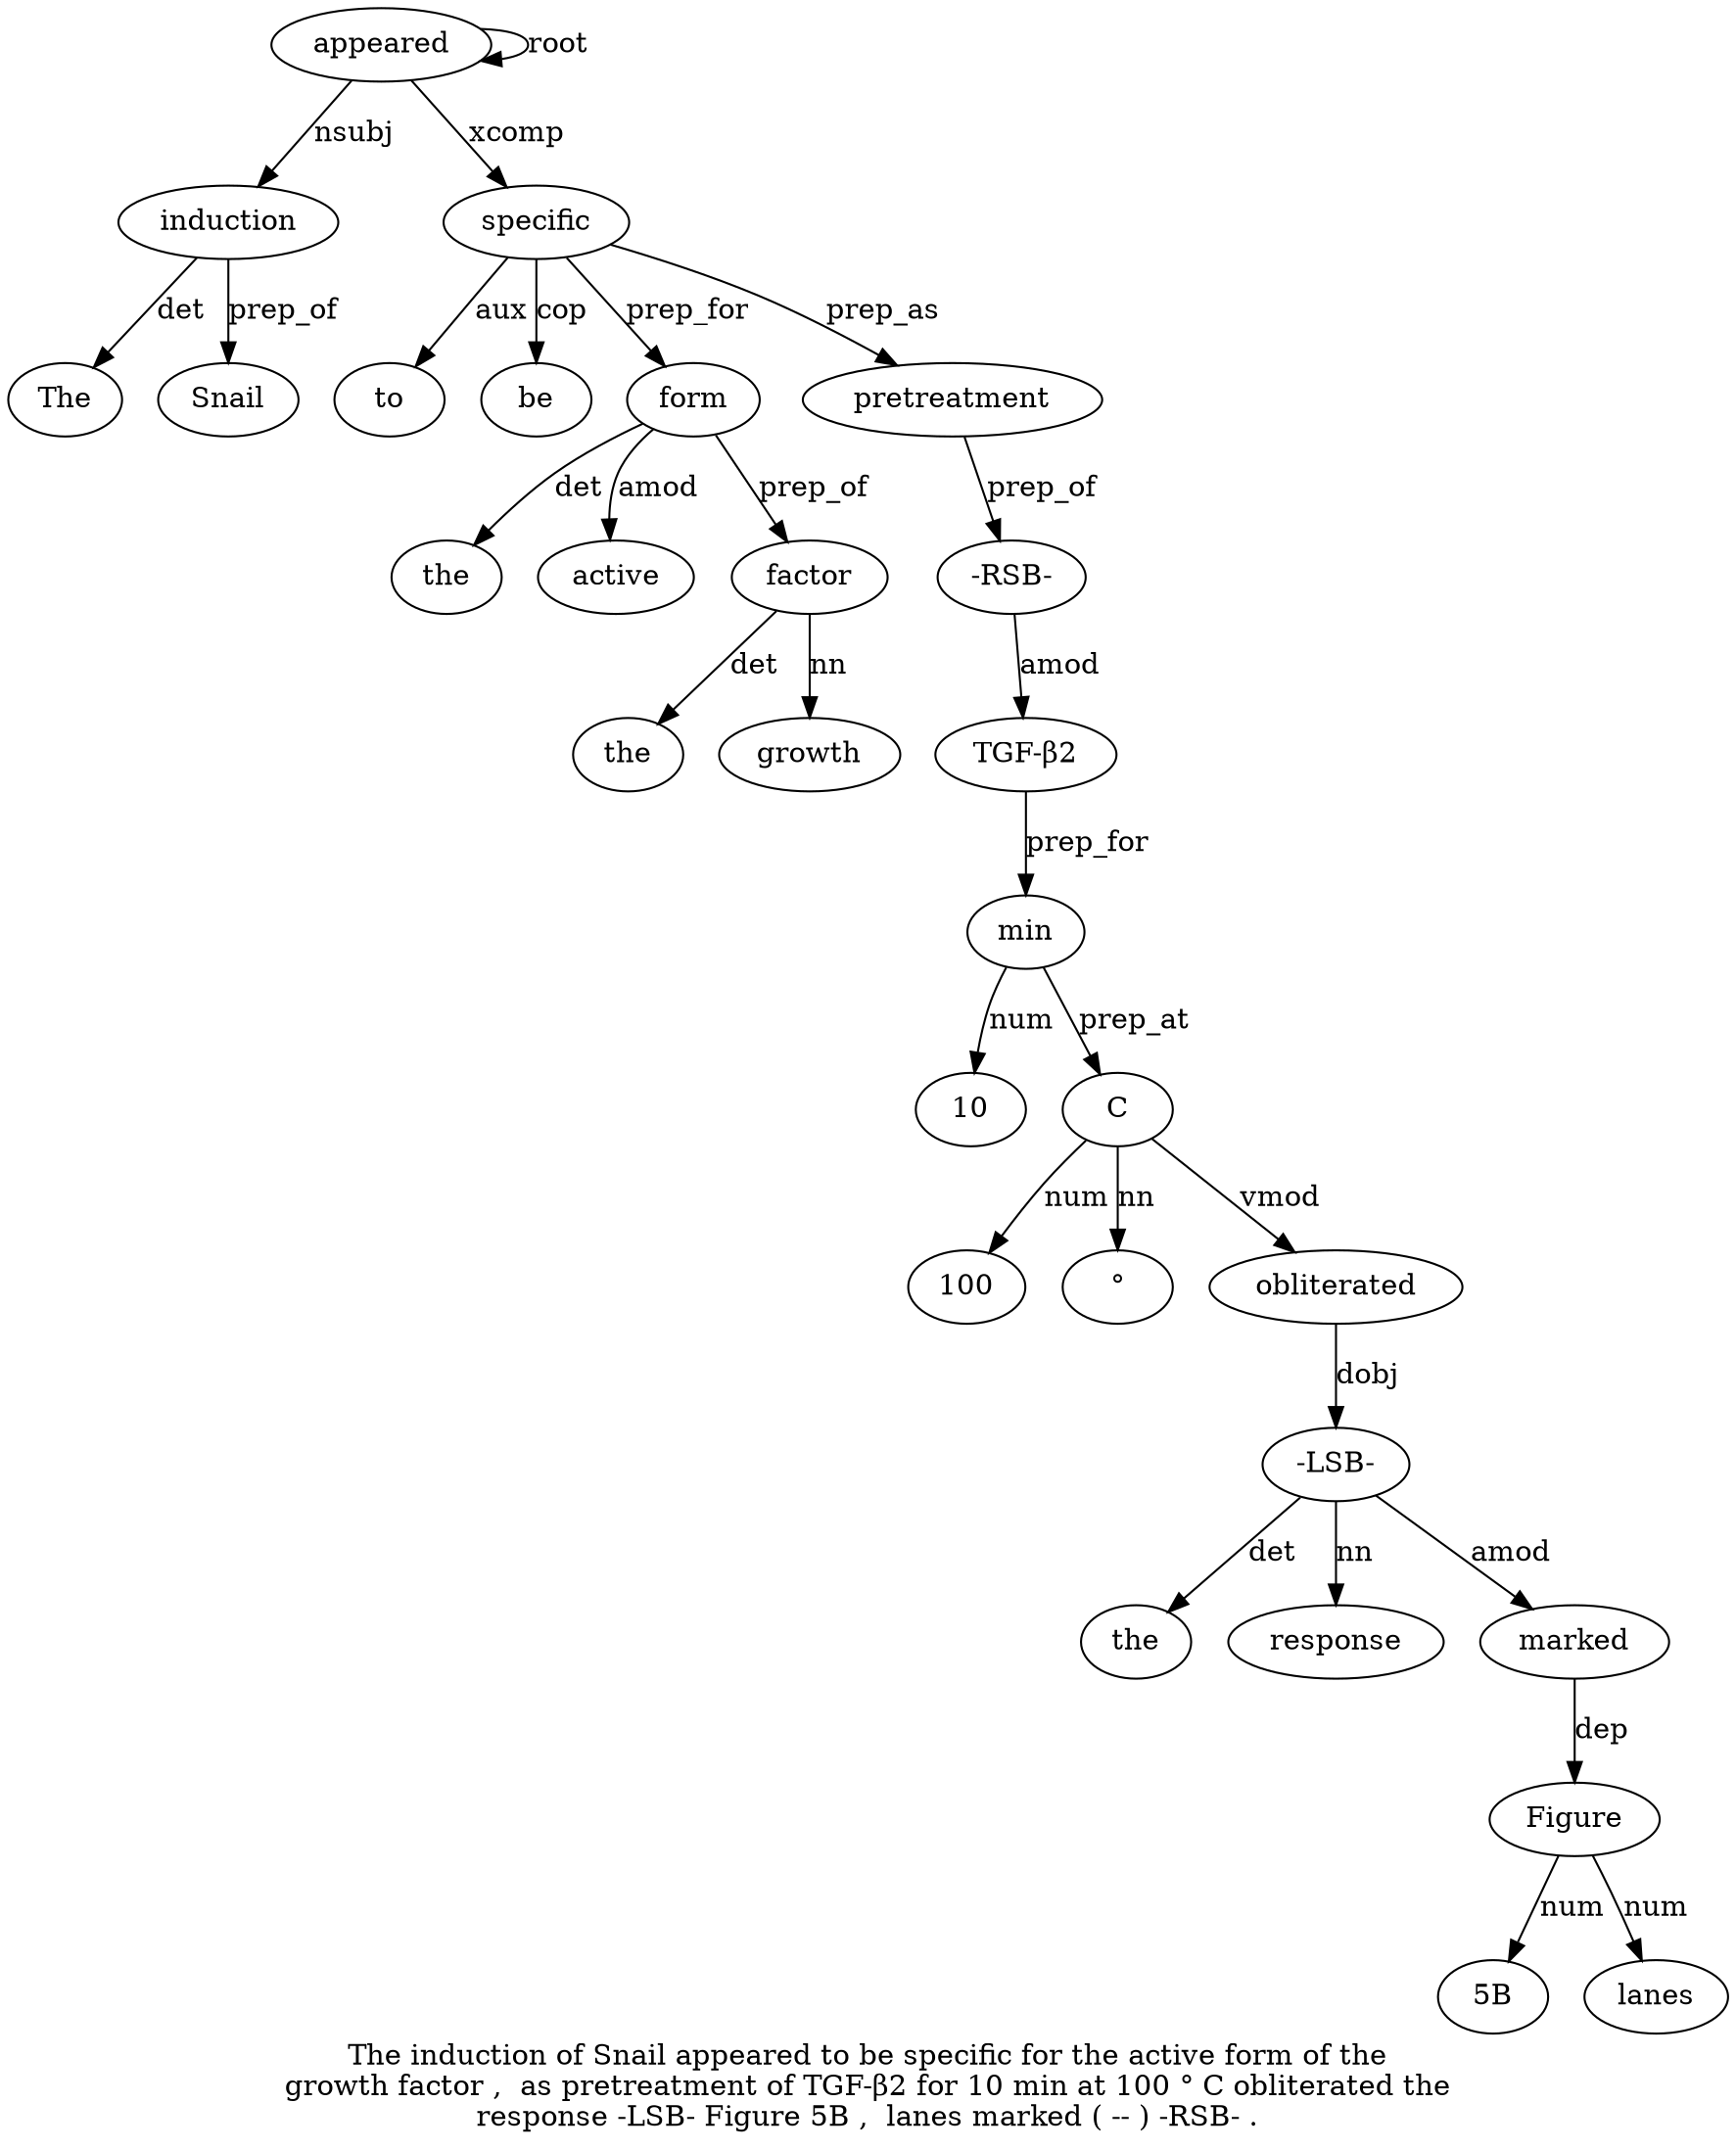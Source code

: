 digraph "The induction of Snail appeared to be specific for the active form of the growth factor ,  as pretreatment of TGF-β2 for 10 min at 100 ° C obliterated the response -LSB- Figure 5B ,  lanes marked ( -- ) -RSB- ." {
label="The induction of Snail appeared to be specific for the active form of the
growth factor ,  as pretreatment of TGF-β2 for 10 min at 100 ° C obliterated the
response -LSB- Figure 5B ,  lanes marked ( -- ) -RSB- .";
induction2 [style=filled, fillcolor=white, label=induction];
The1 [style=filled, fillcolor=white, label=The];
induction2 -> The1  [label=det];
appeared5 [style=filled, fillcolor=white, label=appeared];
appeared5 -> induction2  [label=nsubj];
Snail4 [style=filled, fillcolor=white, label=Snail];
induction2 -> Snail4  [label=prep_of];
appeared5 -> appeared5  [label=root];
specific8 [style=filled, fillcolor=white, label=specific];
to6 [style=filled, fillcolor=white, label=to];
specific8 -> to6  [label=aux];
be7 [style=filled, fillcolor=white, label=be];
specific8 -> be7  [label=cop];
appeared5 -> specific8  [label=xcomp];
form12 [style=filled, fillcolor=white, label=form];
the10 [style=filled, fillcolor=white, label=the];
form12 -> the10  [label=det];
active11 [style=filled, fillcolor=white, label=active];
form12 -> active11  [label=amod];
specific8 -> form12  [label=prep_for];
factor16 [style=filled, fillcolor=white, label=factor];
the14 [style=filled, fillcolor=white, label=the];
factor16 -> the14  [label=det];
growth15 [style=filled, fillcolor=white, label=growth];
factor16 -> growth15  [label=nn];
form12 -> factor16  [label=prep_of];
pretreatment19 [style=filled, fillcolor=white, label=pretreatment];
specific8 -> pretreatment19  [label=prep_as];
"-RSB-41" [style=filled, fillcolor=white, label="-RSB-"];
"TGF-β21" [style=filled, fillcolor=white, label="TGF-β2"];
"-RSB-41" -> "TGF-β21"  [label=amod];
min24 [style=filled, fillcolor=white, label=min];
1023 [style=filled, fillcolor=white, label=10];
min24 -> 1023  [label=num];
"TGF-β21" -> min24  [label=prep_for];
C28 [style=filled, fillcolor=white, label=C];
10026 [style=filled, fillcolor=white, label=100];
C28 -> 10026  [label=num];
"°27" [style=filled, fillcolor=white, label="°"];
C28 -> "°27"  [label=nn];
min24 -> C28  [label=prep_at];
obliterated29 [style=filled, fillcolor=white, label=obliterated];
C28 -> obliterated29  [label=vmod];
"-LSB-32" [style=filled, fillcolor=white, label="-LSB-"];
the30 [style=filled, fillcolor=white, label=the];
"-LSB-32" -> the30  [label=det];
response31 [style=filled, fillcolor=white, label=response];
"-LSB-32" -> response31  [label=nn];
obliterated29 -> "-LSB-32"  [label=dobj];
marked37 [style=filled, fillcolor=white, label=marked];
Figure33 [style=filled, fillcolor=white, label=Figure];
marked37 -> Figure33  [label=dep];
"5B34" [style=filled, fillcolor=white, label="5B"];
Figure33 -> "5B34"  [label=num];
lanes36 [style=filled, fillcolor=white, label=lanes];
Figure33 -> lanes36  [label=num];
"-LSB-32" -> marked37  [label=amod];
pretreatment19 -> "-RSB-41"  [label=prep_of];
}
